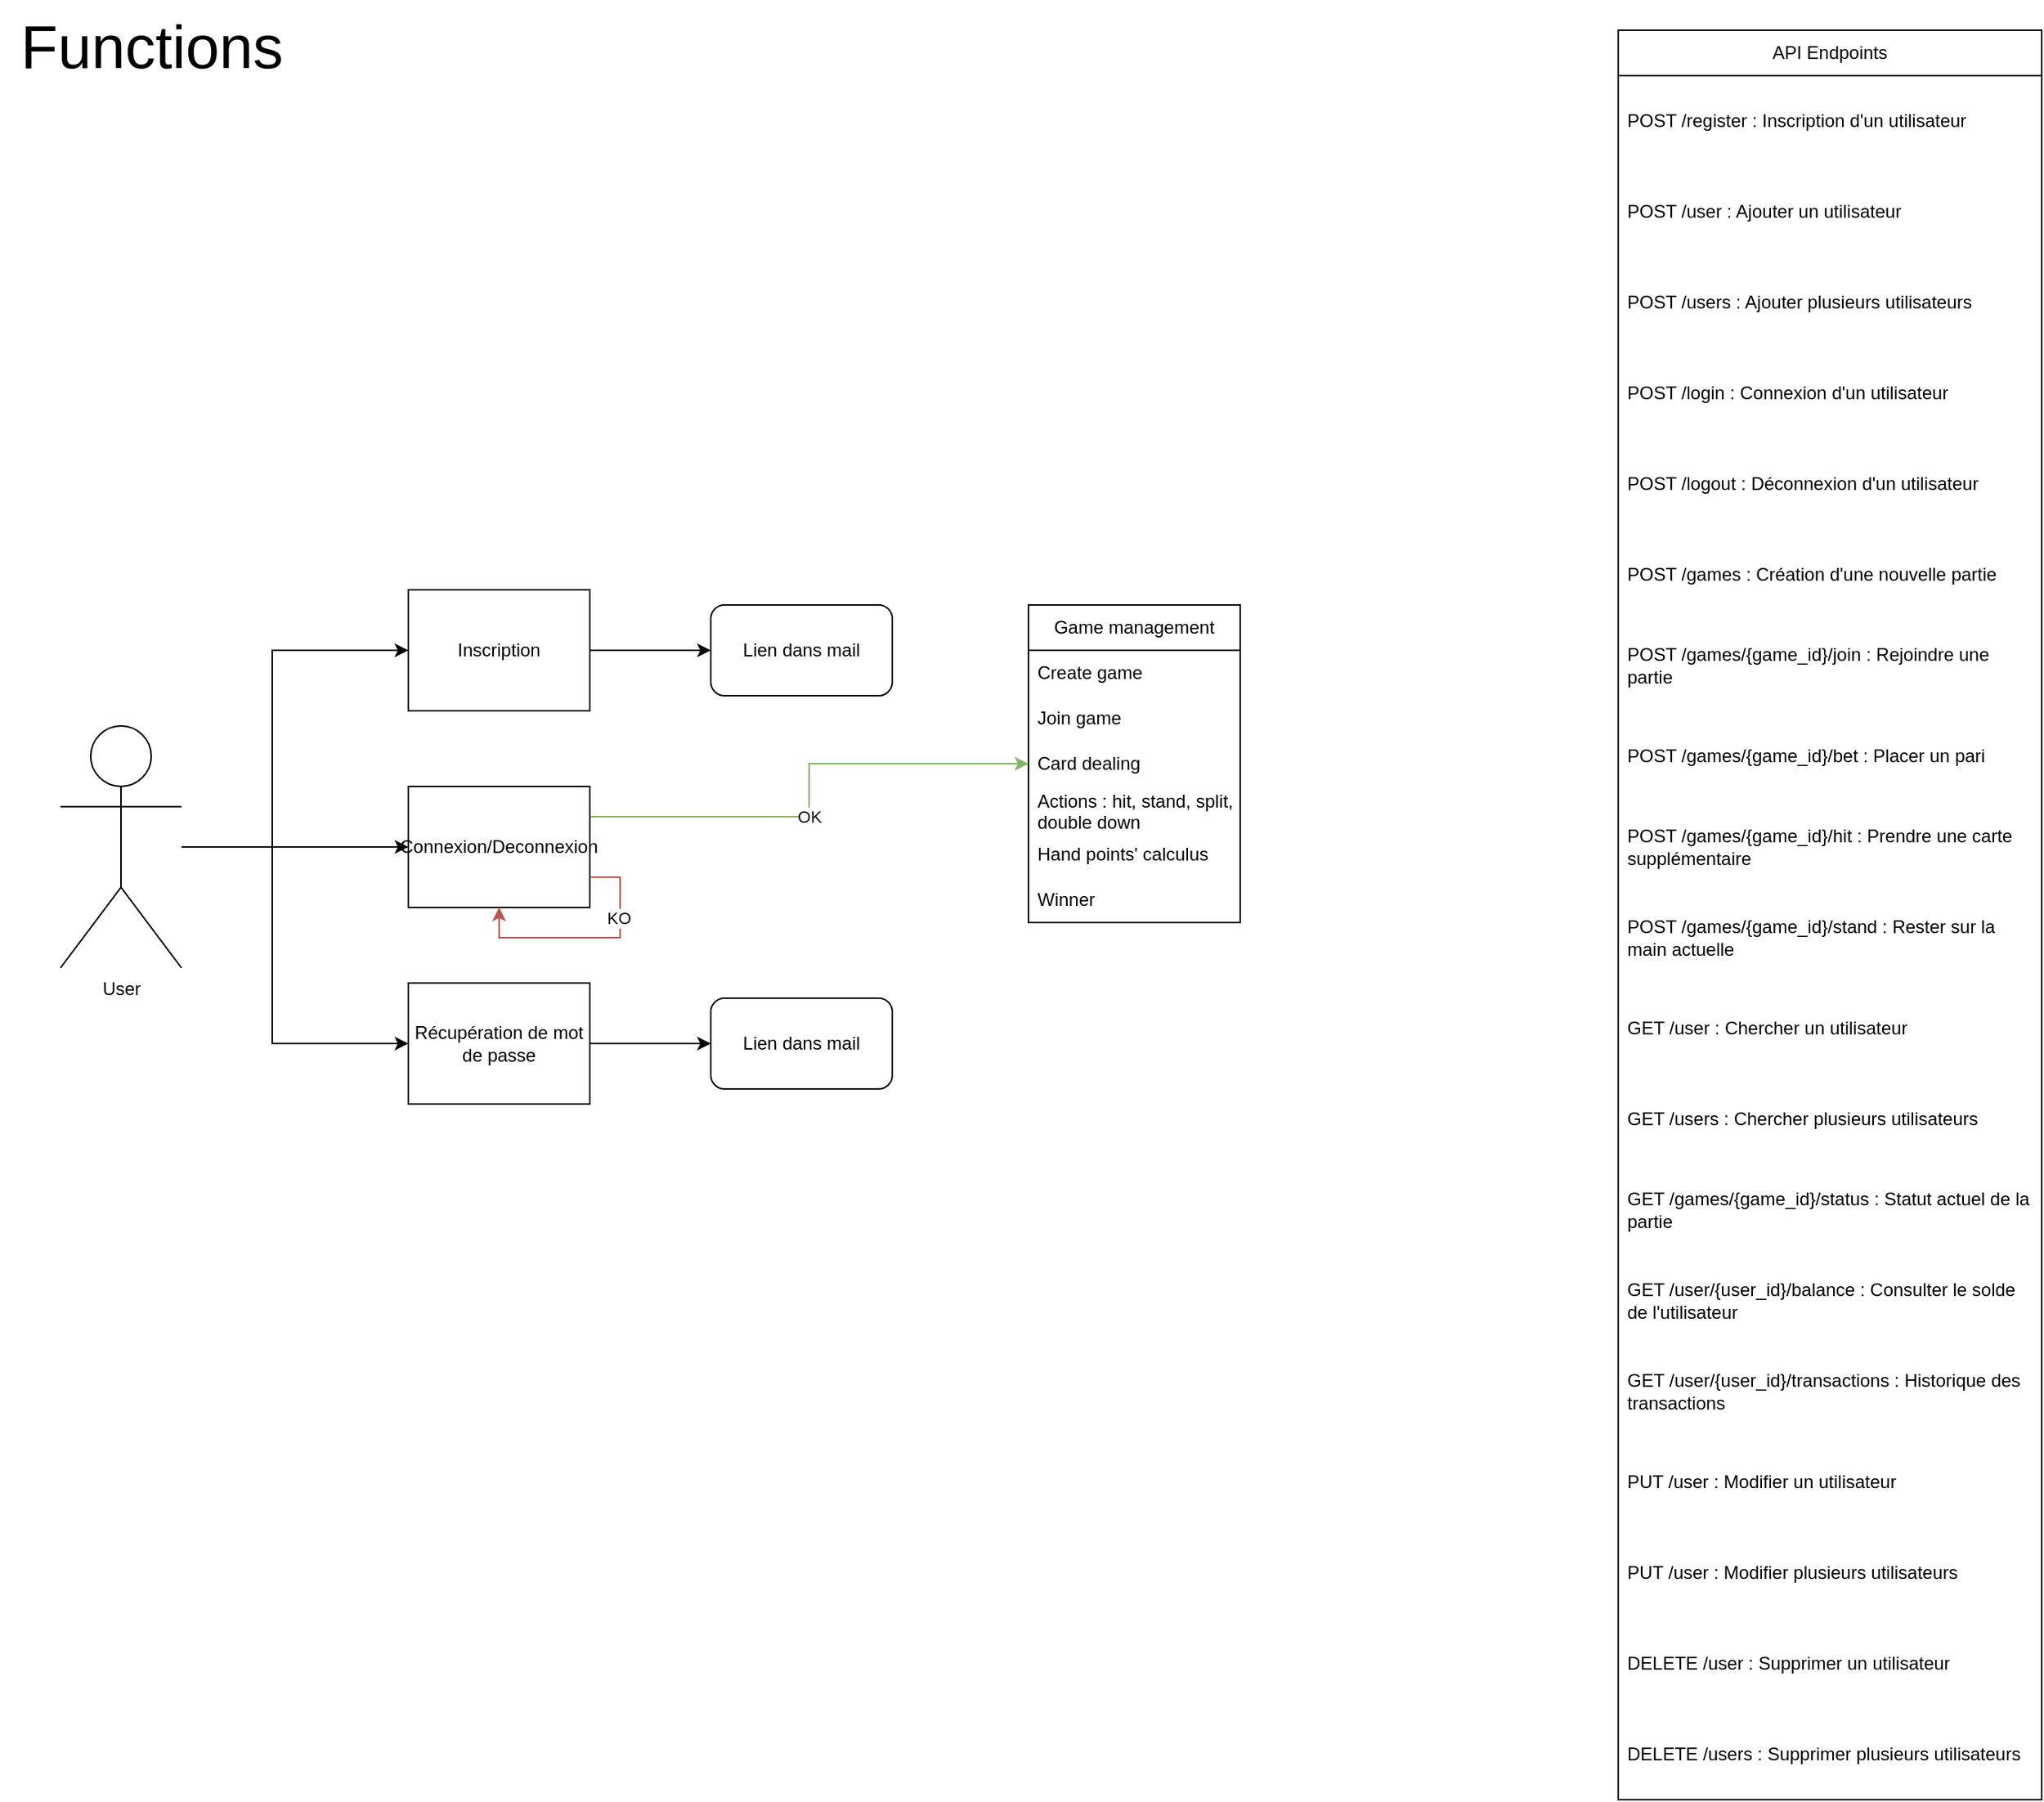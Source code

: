 <mxfile version="24.6.4" type="github">
  <diagram name="Page-1" id="jIIEvX2qblDGGFT4HYNp">
    <mxGraphModel dx="2420" dy="1268" grid="1" gridSize="10" guides="1" tooltips="1" connect="1" arrows="1" fold="1" page="1" pageScale="1" pageWidth="3300" pageHeight="2339" background="none" math="0" shadow="0">
      <root>
        <mxCell id="0" />
        <mxCell id="1" parent="0" />
        <mxCell id="4aFcUp6XhzjaDVVZE7hP-1" value="&lt;font style=&quot;font-size: 40px;&quot;&gt;Functions&lt;/font&gt;" style="text;html=1;align=center;verticalAlign=middle;resizable=0;points=[];autosize=1;strokeColor=none;fillColor=none;" vertex="1" parent="1">
          <mxGeometry x="80" y="80" width="200" height="60" as="geometry" />
        </mxCell>
        <mxCell id="4aFcUp6XhzjaDVVZE7hP-12" style="edgeStyle=orthogonalEdgeStyle;rounded=0;orthogonalLoop=1;jettySize=auto;html=1;" edge="1" parent="1" source="4aFcUp6XhzjaDVVZE7hP-3" target="4aFcUp6XhzjaDVVZE7hP-9">
          <mxGeometry relative="1" as="geometry" />
        </mxCell>
        <mxCell id="4aFcUp6XhzjaDVVZE7hP-13" style="edgeStyle=orthogonalEdgeStyle;rounded=0;orthogonalLoop=1;jettySize=auto;html=1;" edge="1" parent="1" source="4aFcUp6XhzjaDVVZE7hP-3" target="4aFcUp6XhzjaDVVZE7hP-10">
          <mxGeometry relative="1" as="geometry">
            <Array as="points">
              <mxPoint x="260" y="640" />
              <mxPoint x="260" y="510" />
            </Array>
          </mxGeometry>
        </mxCell>
        <mxCell id="4aFcUp6XhzjaDVVZE7hP-14" style="edgeStyle=orthogonalEdgeStyle;rounded=0;orthogonalLoop=1;jettySize=auto;html=1;" edge="1" parent="1" source="4aFcUp6XhzjaDVVZE7hP-3" target="4aFcUp6XhzjaDVVZE7hP-8">
          <mxGeometry relative="1" as="geometry">
            <Array as="points">
              <mxPoint x="260" y="640" />
              <mxPoint x="260" y="770" />
            </Array>
          </mxGeometry>
        </mxCell>
        <mxCell id="4aFcUp6XhzjaDVVZE7hP-3" value="User" style="shape=umlActor;verticalLabelPosition=bottom;verticalAlign=top;html=1;outlineConnect=0;" vertex="1" parent="1">
          <mxGeometry x="120" y="560" width="80" height="160" as="geometry" />
        </mxCell>
        <mxCell id="4aFcUp6XhzjaDVVZE7hP-17" style="edgeStyle=orthogonalEdgeStyle;rounded=0;orthogonalLoop=1;jettySize=auto;html=1;" edge="1" parent="1" source="4aFcUp6XhzjaDVVZE7hP-8" target="4aFcUp6XhzjaDVVZE7hP-16">
          <mxGeometry relative="1" as="geometry" />
        </mxCell>
        <mxCell id="4aFcUp6XhzjaDVVZE7hP-8" value="Récupération de mot de passe" style="rounded=0;whiteSpace=wrap;html=1;imageWidth=24;" vertex="1" parent="1">
          <mxGeometry x="350" y="730" width="120" height="80" as="geometry" />
        </mxCell>
        <mxCell id="4aFcUp6XhzjaDVVZE7hP-19" style="edgeStyle=orthogonalEdgeStyle;rounded=0;orthogonalLoop=1;jettySize=auto;html=1;exitX=1;exitY=0.25;exitDx=0;exitDy=0;fillColor=#d5e8d4;strokeColor=#82b366;" edge="1" parent="1" source="4aFcUp6XhzjaDVVZE7hP-9" target="4aFcUp6XhzjaDVVZE7hP-23">
          <mxGeometry relative="1" as="geometry">
            <mxPoint x="670" y="620" as="targetPoint" />
          </mxGeometry>
        </mxCell>
        <mxCell id="4aFcUp6XhzjaDVVZE7hP-22" value="OK" style="edgeLabel;html=1;align=center;verticalAlign=middle;resizable=0;points=[];" vertex="1" connectable="0" parent="4aFcUp6XhzjaDVVZE7hP-19">
          <mxGeometry x="-0.111" relative="1" as="geometry">
            <mxPoint as="offset" />
          </mxGeometry>
        </mxCell>
        <mxCell id="4aFcUp6XhzjaDVVZE7hP-9" value="Connexion/Deconnexion" style="rounded=0;whiteSpace=wrap;html=1;imageWidth=24;" vertex="1" parent="1">
          <mxGeometry x="350" y="600" width="120" height="80" as="geometry" />
        </mxCell>
        <mxCell id="4aFcUp6XhzjaDVVZE7hP-18" style="edgeStyle=orthogonalEdgeStyle;rounded=0;orthogonalLoop=1;jettySize=auto;html=1;" edge="1" parent="1" source="4aFcUp6XhzjaDVVZE7hP-10" target="4aFcUp6XhzjaDVVZE7hP-15">
          <mxGeometry relative="1" as="geometry" />
        </mxCell>
        <mxCell id="4aFcUp6XhzjaDVVZE7hP-10" value="Inscription" style="rounded=0;whiteSpace=wrap;html=1;imageWidth=24;" vertex="1" parent="1">
          <mxGeometry x="350" y="470" width="120" height="80" as="geometry" />
        </mxCell>
        <mxCell id="4aFcUp6XhzjaDVVZE7hP-15" value="Lien dans mail" style="rounded=1;whiteSpace=wrap;html=1;" vertex="1" parent="1">
          <mxGeometry x="550" y="480" width="120" height="60" as="geometry" />
        </mxCell>
        <mxCell id="4aFcUp6XhzjaDVVZE7hP-16" value="Lien dans mail" style="rounded=1;whiteSpace=wrap;html=1;" vertex="1" parent="1">
          <mxGeometry x="550" y="740" width="120" height="60" as="geometry" />
        </mxCell>
        <mxCell id="4aFcUp6XhzjaDVVZE7hP-20" style="edgeStyle=orthogonalEdgeStyle;rounded=0;orthogonalLoop=1;jettySize=auto;html=1;exitX=1;exitY=0.75;exitDx=0;exitDy=0;fillColor=#f8cecc;strokeColor=#b85450;" edge="1" parent="1" source="4aFcUp6XhzjaDVVZE7hP-9" target="4aFcUp6XhzjaDVVZE7hP-9">
          <mxGeometry relative="1" as="geometry" />
        </mxCell>
        <mxCell id="4aFcUp6XhzjaDVVZE7hP-21" value="KO" style="edgeLabel;html=1;align=center;verticalAlign=middle;resizable=0;points=[];" vertex="1" connectable="0" parent="4aFcUp6XhzjaDVVZE7hP-20">
          <mxGeometry x="-0.411" y="-1" relative="1" as="geometry">
            <mxPoint as="offset" />
          </mxGeometry>
        </mxCell>
        <mxCell id="4aFcUp6XhzjaDVVZE7hP-23" value="Game management" style="swimlane;fontStyle=0;childLayout=stackLayout;horizontal=1;startSize=30;horizontalStack=0;resizeParent=1;resizeParentMax=0;resizeLast=0;collapsible=1;marginBottom=0;whiteSpace=wrap;html=1;" vertex="1" parent="1">
          <mxGeometry x="760" y="480" width="140" height="210" as="geometry" />
        </mxCell>
        <mxCell id="4aFcUp6XhzjaDVVZE7hP-24" value="Create game" style="text;strokeColor=none;fillColor=none;align=left;verticalAlign=middle;spacingLeft=4;spacingRight=4;overflow=hidden;points=[[0,0.5],[1,0.5]];portConstraint=eastwest;rotatable=0;whiteSpace=wrap;html=1;" vertex="1" parent="4aFcUp6XhzjaDVVZE7hP-23">
          <mxGeometry y="30" width="140" height="30" as="geometry" />
        </mxCell>
        <mxCell id="4aFcUp6XhzjaDVVZE7hP-27" value="Join game" style="text;strokeColor=none;fillColor=none;align=left;verticalAlign=middle;spacingLeft=4;spacingRight=4;overflow=hidden;points=[[0,0.5],[1,0.5]];portConstraint=eastwest;rotatable=0;whiteSpace=wrap;html=1;" vertex="1" parent="4aFcUp6XhzjaDVVZE7hP-23">
          <mxGeometry y="60" width="140" height="30" as="geometry" />
        </mxCell>
        <mxCell id="4aFcUp6XhzjaDVVZE7hP-28" value="Card dealing" style="text;strokeColor=none;fillColor=none;align=left;verticalAlign=middle;spacingLeft=4;spacingRight=4;overflow=hidden;points=[[0,0.5],[1,0.5]];portConstraint=eastwest;rotatable=0;whiteSpace=wrap;html=1;" vertex="1" parent="4aFcUp6XhzjaDVVZE7hP-23">
          <mxGeometry y="90" width="140" height="30" as="geometry" />
        </mxCell>
        <mxCell id="4aFcUp6XhzjaDVVZE7hP-29" value="&lt;div&gt;Actions : hit, stand, split, double down&lt;br&gt;&lt;/div&gt;" style="text;strokeColor=none;fillColor=none;align=left;verticalAlign=middle;spacingLeft=4;spacingRight=4;overflow=hidden;points=[[0,0.5],[1,0.5]];portConstraint=eastwest;rotatable=0;whiteSpace=wrap;html=1;" vertex="1" parent="4aFcUp6XhzjaDVVZE7hP-23">
          <mxGeometry y="120" width="140" height="30" as="geometry" />
        </mxCell>
        <mxCell id="4aFcUp6XhzjaDVVZE7hP-25" value="Hand points&#39; calculus" style="text;strokeColor=none;fillColor=none;align=left;verticalAlign=middle;spacingLeft=4;spacingRight=4;overflow=hidden;points=[[0,0.5],[1,0.5]];portConstraint=eastwest;rotatable=0;whiteSpace=wrap;html=1;" vertex="1" parent="4aFcUp6XhzjaDVVZE7hP-23">
          <mxGeometry y="150" width="140" height="30" as="geometry" />
        </mxCell>
        <mxCell id="4aFcUp6XhzjaDVVZE7hP-26" value="Winner " style="text;strokeColor=none;fillColor=none;align=left;verticalAlign=middle;spacingLeft=4;spacingRight=4;overflow=hidden;points=[[0,0.5],[1,0.5]];portConstraint=eastwest;rotatable=0;whiteSpace=wrap;html=1;" vertex="1" parent="4aFcUp6XhzjaDVVZE7hP-23">
          <mxGeometry y="180" width="140" height="30" as="geometry" />
        </mxCell>
        <mxCell id="4aFcUp6XhzjaDVVZE7hP-30" value="API Endpoints" style="swimlane;fontStyle=0;childLayout=stackLayout;horizontal=1;startSize=30;horizontalStack=0;resizeParent=1;resizeParentMax=0;resizeLast=0;collapsible=1;marginBottom=0;whiteSpace=wrap;html=1;" vertex="1" parent="1">
          <mxGeometry x="1150" y="100" width="280" height="1170" as="geometry" />
        </mxCell>
        <mxCell id="4aFcUp6XhzjaDVVZE7hP-31" value="POST /register : Inscription d&#39;un utilisateur " style="text;strokeColor=none;fillColor=none;align=left;verticalAlign=middle;spacingLeft=4;spacingRight=4;overflow=hidden;points=[[0,0.5],[1,0.5]];portConstraint=eastwest;rotatable=0;whiteSpace=wrap;html=1;" vertex="1" parent="4aFcUp6XhzjaDVVZE7hP-30">
          <mxGeometry y="30" width="280" height="60" as="geometry" />
        </mxCell>
        <mxCell id="4aFcUp6XhzjaDVVZE7hP-44" value="POST /user : Ajouter un utilisateur " style="text;strokeColor=none;fillColor=none;align=left;verticalAlign=middle;spacingLeft=4;spacingRight=4;overflow=hidden;points=[[0,0.5],[1,0.5]];portConstraint=eastwest;rotatable=0;whiteSpace=wrap;html=1;" vertex="1" parent="4aFcUp6XhzjaDVVZE7hP-30">
          <mxGeometry y="90" width="280" height="60" as="geometry" />
        </mxCell>
        <mxCell id="4aFcUp6XhzjaDVVZE7hP-45" value="POST /users : Ajouter plusieurs utilisateurs" style="text;strokeColor=none;fillColor=none;align=left;verticalAlign=middle;spacingLeft=4;spacingRight=4;overflow=hidden;points=[[0,0.5],[1,0.5]];portConstraint=eastwest;rotatable=0;whiteSpace=wrap;html=1;" vertex="1" parent="4aFcUp6XhzjaDVVZE7hP-30">
          <mxGeometry y="150" width="280" height="60" as="geometry" />
        </mxCell>
        <mxCell id="4aFcUp6XhzjaDVVZE7hP-34" value="POST /login : Connexion d&#39;un utilisateur" style="text;strokeColor=none;fillColor=none;align=left;verticalAlign=middle;spacingLeft=4;spacingRight=4;overflow=hidden;points=[[0,0.5],[1,0.5]];portConstraint=eastwest;rotatable=0;whiteSpace=wrap;html=1;" vertex="1" parent="4aFcUp6XhzjaDVVZE7hP-30">
          <mxGeometry y="210" width="280" height="60" as="geometry" />
        </mxCell>
        <mxCell id="4aFcUp6XhzjaDVVZE7hP-35" value="POST /logout : Déconnexion d&#39;un utilisateur" style="text;strokeColor=none;fillColor=none;align=left;verticalAlign=middle;spacingLeft=4;spacingRight=4;overflow=hidden;points=[[0,0.5],[1,0.5]];portConstraint=eastwest;rotatable=0;whiteSpace=wrap;html=1;" vertex="1" parent="4aFcUp6XhzjaDVVZE7hP-30">
          <mxGeometry y="270" width="280" height="60" as="geometry" />
        </mxCell>
        <mxCell id="4aFcUp6XhzjaDVVZE7hP-36" value="POST /games  : Création d&#39;une nouvelle partie" style="text;strokeColor=none;fillColor=none;align=left;verticalAlign=middle;spacingLeft=4;spacingRight=4;overflow=hidden;points=[[0,0.5],[1,0.5]];portConstraint=eastwest;rotatable=0;whiteSpace=wrap;html=1;" vertex="1" parent="4aFcUp6XhzjaDVVZE7hP-30">
          <mxGeometry y="330" width="280" height="60" as="geometry" />
        </mxCell>
        <mxCell id="4aFcUp6XhzjaDVVZE7hP-32" value="&lt;div&gt;POST /games/{game_id}/join : Rejoindre une partie&lt;/div&gt;" style="text;strokeColor=none;fillColor=none;align=left;verticalAlign=middle;spacingLeft=4;spacingRight=4;overflow=hidden;points=[[0,0.5],[1,0.5]];portConstraint=eastwest;rotatable=0;whiteSpace=wrap;html=1;" vertex="1" parent="4aFcUp6XhzjaDVVZE7hP-30">
          <mxGeometry y="390" width="280" height="60" as="geometry" />
        </mxCell>
        <mxCell id="4aFcUp6XhzjaDVVZE7hP-33" value="POST /games/{game_id}/bet : Placer un pari" style="text;strokeColor=none;fillColor=none;align=left;verticalAlign=middle;spacingLeft=4;spacingRight=4;overflow=hidden;points=[[0,0.5],[1,0.5]];portConstraint=eastwest;rotatable=0;whiteSpace=wrap;html=1;" vertex="1" parent="4aFcUp6XhzjaDVVZE7hP-30">
          <mxGeometry y="450" width="280" height="60" as="geometry" />
        </mxCell>
        <mxCell id="4aFcUp6XhzjaDVVZE7hP-42" value="POST /games/{game_id}/hit : Prendre une carte supplémentaire" style="text;strokeColor=none;fillColor=none;align=left;verticalAlign=middle;spacingLeft=4;spacingRight=4;overflow=hidden;points=[[0,0.5],[1,0.5]];portConstraint=eastwest;rotatable=0;whiteSpace=wrap;html=1;" vertex="1" parent="4aFcUp6XhzjaDVVZE7hP-30">
          <mxGeometry y="510" width="280" height="60" as="geometry" />
        </mxCell>
        <mxCell id="4aFcUp6XhzjaDVVZE7hP-38" value="POST /games/{game_id}/stand : Rester sur la main actuelle" style="text;strokeColor=none;fillColor=none;align=left;verticalAlign=middle;spacingLeft=4;spacingRight=4;overflow=hidden;points=[[0,0.5],[1,0.5]];portConstraint=eastwest;rotatable=0;whiteSpace=wrap;html=1;" vertex="1" parent="4aFcUp6XhzjaDVVZE7hP-30">
          <mxGeometry y="570" width="280" height="60" as="geometry" />
        </mxCell>
        <mxCell id="4aFcUp6XhzjaDVVZE7hP-43" value="GET /user : Chercher un utilisateur" style="text;strokeColor=none;fillColor=none;align=left;verticalAlign=middle;spacingLeft=4;spacingRight=4;overflow=hidden;points=[[0,0.5],[1,0.5]];portConstraint=eastwest;rotatable=0;whiteSpace=wrap;html=1;" vertex="1" parent="4aFcUp6XhzjaDVVZE7hP-30">
          <mxGeometry y="630" width="280" height="60" as="geometry" />
        </mxCell>
        <mxCell id="4aFcUp6XhzjaDVVZE7hP-47" value="GET /users : Chercher plusieurs utilisateurs" style="text;strokeColor=none;fillColor=none;align=left;verticalAlign=middle;spacingLeft=4;spacingRight=4;overflow=hidden;points=[[0,0.5],[1,0.5]];portConstraint=eastwest;rotatable=0;whiteSpace=wrap;html=1;" vertex="1" parent="4aFcUp6XhzjaDVVZE7hP-30">
          <mxGeometry y="690" width="280" height="60" as="geometry" />
        </mxCell>
        <mxCell id="4aFcUp6XhzjaDVVZE7hP-46" value="GET /games/{game_id}/status : Statut actuel de la partie" style="text;strokeColor=none;fillColor=none;align=left;verticalAlign=middle;spacingLeft=4;spacingRight=4;overflow=hidden;points=[[0,0.5],[1,0.5]];portConstraint=eastwest;rotatable=0;whiteSpace=wrap;html=1;" vertex="1" parent="4aFcUp6XhzjaDVVZE7hP-30">
          <mxGeometry y="750" width="280" height="60" as="geometry" />
        </mxCell>
        <mxCell id="4aFcUp6XhzjaDVVZE7hP-40" value="GET /user/{user_id}/balance : Consulter le solde de l&#39;utilisateur" style="text;strokeColor=none;fillColor=none;align=left;verticalAlign=middle;spacingLeft=4;spacingRight=4;overflow=hidden;points=[[0,0.5],[1,0.5]];portConstraint=eastwest;rotatable=0;whiteSpace=wrap;html=1;" vertex="1" parent="4aFcUp6XhzjaDVVZE7hP-30">
          <mxGeometry y="810" width="280" height="60" as="geometry" />
        </mxCell>
        <mxCell id="4aFcUp6XhzjaDVVZE7hP-41" value="GET /user/{user_id}/transactions : Historique des transactions" style="text;strokeColor=none;fillColor=none;align=left;verticalAlign=middle;spacingLeft=4;spacingRight=4;overflow=hidden;points=[[0,0.5],[1,0.5]];portConstraint=eastwest;rotatable=0;whiteSpace=wrap;html=1;" vertex="1" parent="4aFcUp6XhzjaDVVZE7hP-30">
          <mxGeometry y="870" width="280" height="60" as="geometry" />
        </mxCell>
        <mxCell id="4aFcUp6XhzjaDVVZE7hP-39" value="PUT /user : Modifier un utilisateur" style="text;strokeColor=none;fillColor=none;align=left;verticalAlign=middle;spacingLeft=4;spacingRight=4;overflow=hidden;points=[[0,0.5],[1,0.5]];portConstraint=eastwest;rotatable=0;whiteSpace=wrap;html=1;" vertex="1" parent="4aFcUp6XhzjaDVVZE7hP-30">
          <mxGeometry y="930" width="280" height="60" as="geometry" />
        </mxCell>
        <mxCell id="4aFcUp6XhzjaDVVZE7hP-48" value="PUT /user : Modifier plusieurs utilisateurs" style="text;strokeColor=none;fillColor=none;align=left;verticalAlign=middle;spacingLeft=4;spacingRight=4;overflow=hidden;points=[[0,0.5],[1,0.5]];portConstraint=eastwest;rotatable=0;whiteSpace=wrap;html=1;" vertex="1" parent="4aFcUp6XhzjaDVVZE7hP-30">
          <mxGeometry y="990" width="280" height="60" as="geometry" />
        </mxCell>
        <mxCell id="4aFcUp6XhzjaDVVZE7hP-50" value="DELETE /user : Supprimer un utilisateur" style="text;strokeColor=none;fillColor=none;align=left;verticalAlign=middle;spacingLeft=4;spacingRight=4;overflow=hidden;points=[[0,0.5],[1,0.5]];portConstraint=eastwest;rotatable=0;whiteSpace=wrap;html=1;" vertex="1" parent="4aFcUp6XhzjaDVVZE7hP-30">
          <mxGeometry y="1050" width="280" height="60" as="geometry" />
        </mxCell>
        <mxCell id="4aFcUp6XhzjaDVVZE7hP-49" value="DELETE /users : Supprimer plusieurs utilisateurs" style="text;strokeColor=none;fillColor=none;align=left;verticalAlign=middle;spacingLeft=4;spacingRight=4;overflow=hidden;points=[[0,0.5],[1,0.5]];portConstraint=eastwest;rotatable=0;whiteSpace=wrap;html=1;" vertex="1" parent="4aFcUp6XhzjaDVVZE7hP-30">
          <mxGeometry y="1110" width="280" height="60" as="geometry" />
        </mxCell>
      </root>
    </mxGraphModel>
  </diagram>
</mxfile>
